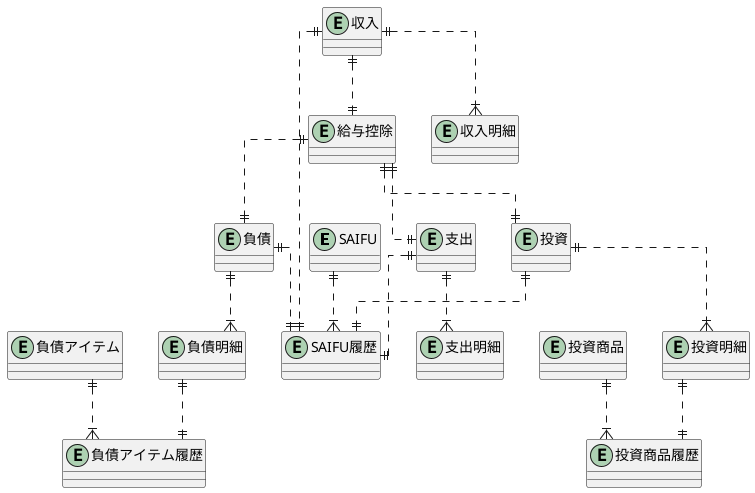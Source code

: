 @startuml ER_Concept
skinparam linetype ortho

' Entity
entity "SAIFU" as saifu {
}

entity "SAIFU履歴" as saifuHistory {
}

entity "収入" as income {
}

entity "収入明細" as incomeDetail {
}


entity "給与控除" as salaryDeduction {
}

entity "投資" as investment {
}

entity "投資明細" as investmentDetail {
}

entity "投資商品" as investmentItem {
}

entity "投資商品履歴" as investmentItemHistory {
}

entity "支出" as expense {
}

entity "支出明細" as expenseDetail {
}

entity "負債" as debt {
}

entity "負債明細" as debtDetail {
}

entity "負債アイテム" as debtItem {
}

entity "負債アイテム履歴" as debtItemHistory {
}


' Relation

' SAIFU
saifu ||..|{saifuHistory

' Expense
expense ||..||saifuHistory
expense ||..|{expenseDetail

' Income
income ||..||saifuHistory
income ||..|{incomeDetail
income ||..||salaryDeduction
salaryDeduction ||..||debt
salaryDeduction ||..||investment
salaryDeduction ||..||expense

' Investment
investment ||..||saifuHistory
investment ||..|{investmentDetail
investmentDetail ||..||investmentItemHistory
investmentItem ||..|{investmentItemHistory

' Debt
debt ||..||saifuHistory
debt ||..|{debtDetail
debtDetail ||..||debtItemHistory
debtItem ||..|{debtItemHistory

@enduml